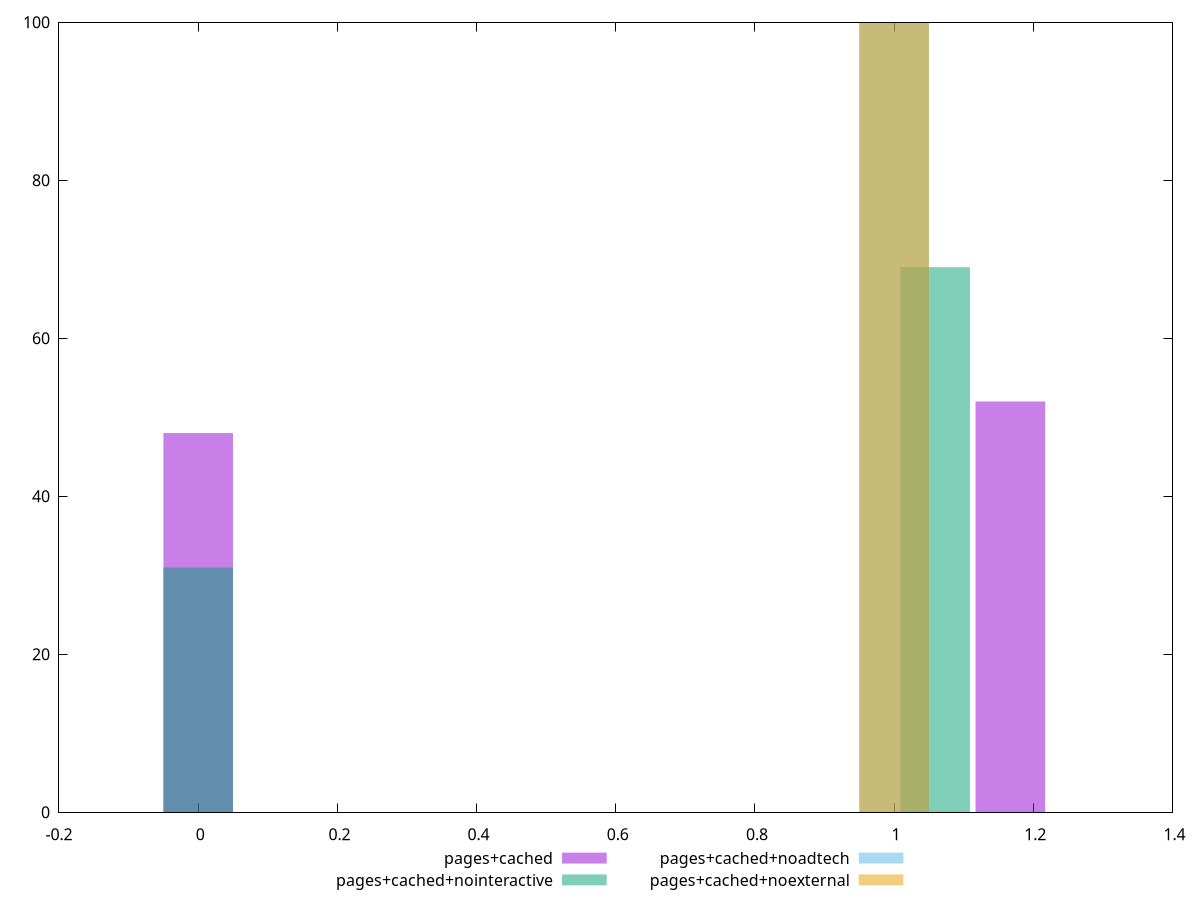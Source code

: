 $_pagesCached <<EOF
0 48
1.167006188819087 52
EOF
$_pagesCachedNointeractive <<EOF
0 31
1.0589285642251802 69
EOF
$_pagesCachedNoadtech <<EOF
1 100
EOF
$_pagesCachedNoexternal <<EOF
1 100
EOF
set key outside below
set terminal pngcairo
set output "report_00004_2020-11-02T20-21-41.718Z/third-party-summary/third-party-summary_pages+cached_pages+cached+nointeractive_pages+cached+noadtech_pages+cached+noexternal+hist.png"
set boxwidth 0.1
set style fill transparent solid 0.5 noborder
set yrange [0:100]
plot $_pagesCached title "pages+cached" with boxes ,$_pagesCachedNointeractive title "pages+cached+nointeractive" with boxes ,$_pagesCachedNoadtech title "pages+cached+noadtech" with boxes ,$_pagesCachedNoexternal title "pages+cached+noexternal" with boxes ,